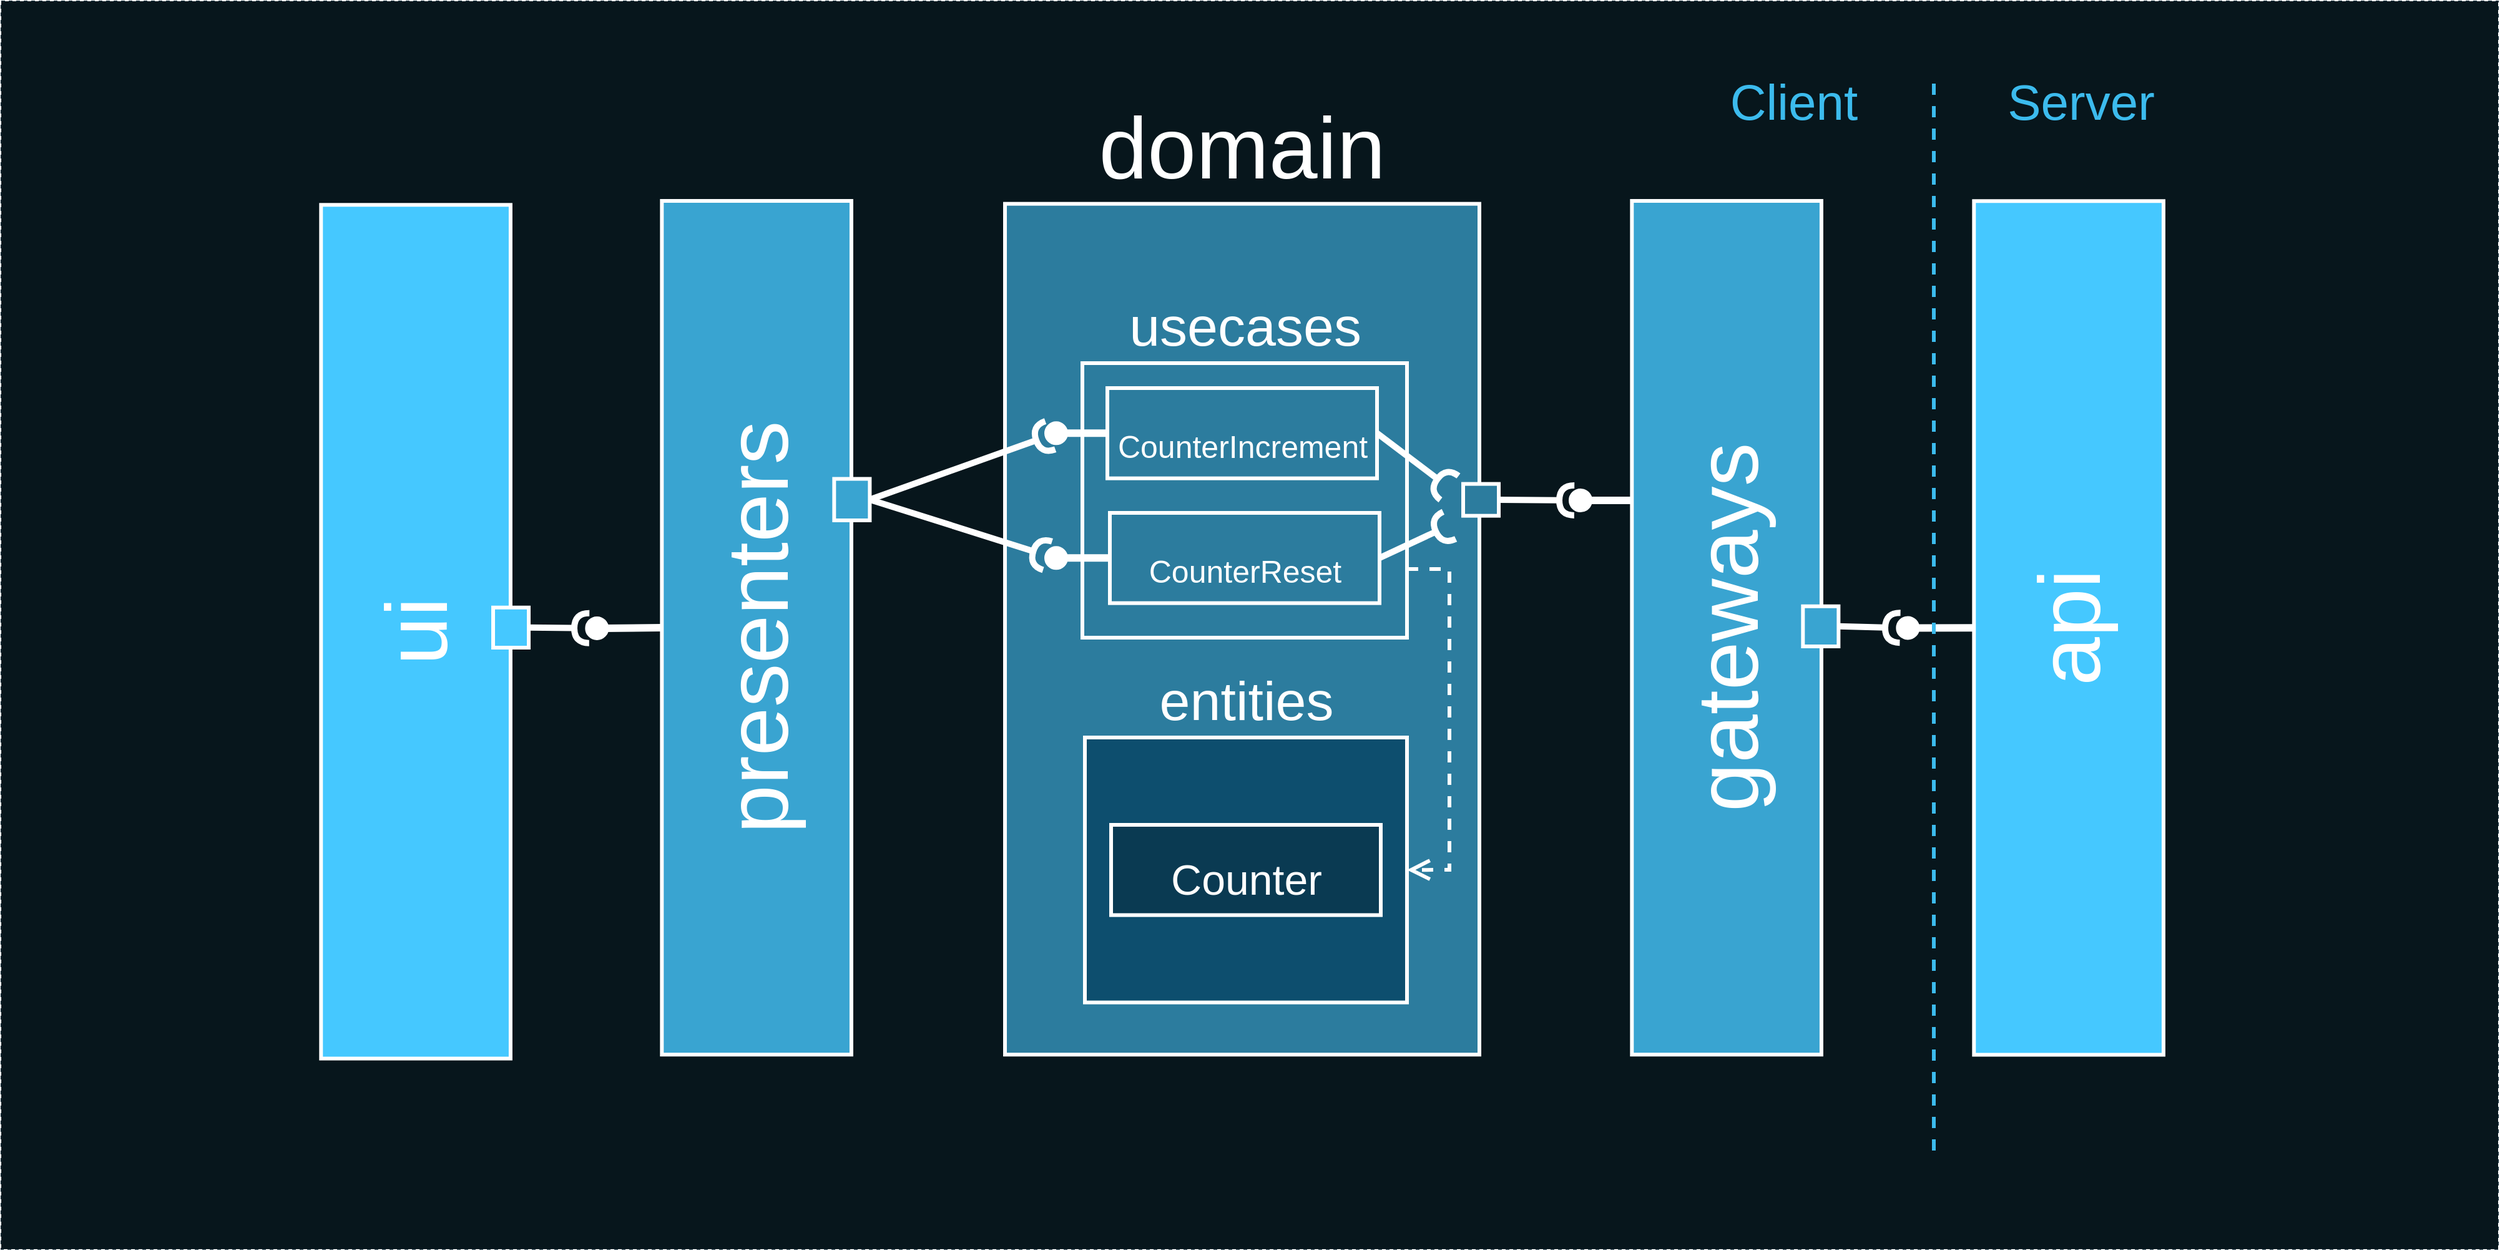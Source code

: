 <mxfile version="13.2.4" type="device"><diagram name="Page-1" id="b5b7bab2-c9e2-2cf4-8b2a-24fd1a2a6d21"><mxGraphModel dx="2467" dy="1639" grid="1" gridSize="10" guides="1" tooltips="1" connect="1" arrows="1" fold="1" page="1" pageScale="1" pageWidth="827" pageHeight="1169" background="#ffffff" math="0" shadow="0"><root><mxCell id="0"/><mxCell id="1" parent="0"/><mxCell id="crDRbli0xWPwZ9U8P9Jx-28" value="" style="rounded=0;whiteSpace=wrap;html=1;fillColor=#07161C;fontSize=30;fontColor=#FFFFFF;strokeColor=#0C242E;dashed=1;" parent="1" vertex="1"><mxGeometry x="-1460" y="-160" width="2000" height="1000" as="geometry"/></mxCell><mxCell id="-wIrnaybgbAGoviLxy_E-46" value="&lt;font style=&quot;font-size: 70px&quot;&gt;ui&lt;/font&gt;" style="html=1;dropTarget=0;strokeColor=#FFFFFF;strokeWidth=3;fillColor=#45C8FF;fontSize=70;fontColor=#FFFFFF;labelPosition=center;verticalLabelPosition=middle;align=center;verticalAlign=middle;rotation=-90;fontFamily=Helvetica;" parent="1" vertex="1"><mxGeometry x="-1470" y="269.32" width="684.12" height="151.81" as="geometry"/></mxCell><mxCell id="-wIrnaybgbAGoviLxy_E-2" value="" style="rounded=0;orthogonalLoop=1;jettySize=auto;html=1;endArrow=none;endFill=0;fontSize=40;fontColor=#FFFFFF;strokeColor=#FFFFFF;strokeWidth=6;exitX=0.5;exitY=0;exitDx=0;exitDy=0;" parent="1" source="-wIrnaybgbAGoviLxy_E-4" target="-wIrnaybgbAGoviLxy_E-3" edge="1"><mxGeometry relative="1" as="geometry"><mxPoint x="119.155" y="342.525" as="sourcePoint"/><mxPoint x="-357.84" y="233.31" as="targetPoint"/></mxGeometry></mxCell><mxCell id="-wIrnaybgbAGoviLxy_E-3" value="" style="ellipse;whiteSpace=wrap;html=1;fontFamily=Helvetica;fontSize=12;fontColor=#FFFFFF;align=center;strokeColor=#FFFFFF;fillColor=#ffffff;points=[];aspect=fixed;resizable=0;strokeWidth=9;" parent="1" vertex="1"><mxGeometry x="62.16" y="337.19" width="10" height="10" as="geometry"/></mxCell><mxCell id="-wIrnaybgbAGoviLxy_E-4" value="&lt;font style=&quot;font-size: 70px;&quot;&gt;api&lt;/font&gt;" style="html=1;dropTarget=0;strokeColor=#FFFFFF;strokeWidth=3;fillColor=#45C8FF;fontSize=70;fontColor=#FFFFFF;labelPosition=center;verticalLabelPosition=middle;align=center;verticalAlign=middle;rotation=-90;fontFamily=Helvetica;" parent="1" vertex="1"><mxGeometry x="-146" y="266.28" width="684.12" height="151.81" as="geometry"/></mxCell><mxCell id="-wIrnaybgbAGoviLxy_E-12" value="" style="rounded=0;orthogonalLoop=1;jettySize=auto;html=1;endArrow=halfCircle;endFill=0;endSize=6;strokeWidth=5;fontFamily=Helvetica;fontSize=70;fontColor=#3CBBED;strokeColor=#FFFFFF;exitX=1;exitY=0.5;exitDx=0;exitDy=0;" parent="1" source="-wIrnaybgbAGoviLxy_E-1" edge="1"><mxGeometry relative="1" as="geometry"><mxPoint x="-16.32" y="341.478" as="sourcePoint"/><mxPoint x="61" y="342.11" as="targetPoint"/></mxGeometry></mxCell><mxCell id="-wIrnaybgbAGoviLxy_E-13" value="" style="group" parent="1" vertex="1" connectable="0"><mxGeometry x="-153.845" y="-0.005" width="166.525" height="684.12" as="geometry"/></mxCell><mxCell id="6zHsUcergq1utXB0naxn-11" value="&lt;font style=&quot;font-size: 70px&quot;&gt;gateways&lt;br&gt;&lt;/font&gt;" style="html=1;dropTarget=0;strokeColor=#FFFFFF;strokeWidth=3;fillColor=#39A4D1;fontSize=70;fontColor=#FFFFFF;labelPosition=center;verticalLabelPosition=middle;align=center;verticalAlign=middle;rotation=-90;fontFamily=Helvetica;" parent="-wIrnaybgbAGoviLxy_E-13" vertex="1"><mxGeometry x="-266.155" y="266.155" width="684.12" height="151.81" as="geometry"/></mxCell><mxCell id="-wIrnaybgbAGoviLxy_E-1" value="" style="rounded=0;whiteSpace=wrap;html=1;fillColor=#39A4D1;strokeColor=#FFFFFF;strokeWidth=3;" parent="-wIrnaybgbAGoviLxy_E-13" vertex="1"><mxGeometry x="137.01" y="324.86" width="28.52" height="32.14" as="geometry"/></mxCell><mxCell id="-wIrnaybgbAGoviLxy_E-16" value="" style="rounded=0;orthogonalLoop=1;jettySize=auto;html=1;endArrow=none;endFill=0;fontSize=40;fontColor=#FFFFFF;strokeColor=#FFFFFF;strokeWidth=6;" parent="1" target="-wIrnaybgbAGoviLxy_E-17" edge="1"><mxGeometry relative="1" as="geometry"><mxPoint x="-154" y="240" as="sourcePoint"/><mxPoint x="-630.84" y="233.57" as="targetPoint"/></mxGeometry></mxCell><mxCell id="-wIrnaybgbAGoviLxy_E-17" value="" style="ellipse;whiteSpace=wrap;html=1;fontFamily=Helvetica;fontSize=12;fontColor=#FFFFFF;align=center;strokeColor=#FFFFFF;fillColor=#ffffff;points=[];aspect=fixed;resizable=0;strokeWidth=9;" parent="1" vertex="1"><mxGeometry x="-200.0" y="235" width="10" height="10" as="geometry"/></mxCell><mxCell id="-wIrnaybgbAGoviLxy_E-18" value="" style="rounded=0;orthogonalLoop=1;jettySize=auto;html=1;endArrow=halfCircle;endFill=0;endSize=6;strokeWidth=5;fontFamily=Helvetica;fontSize=70;fontColor=#3CBBED;strokeColor=#FFFFFF;exitX=1;exitY=0.5;exitDx=0;exitDy=0;" parent="1" source="-wIrnaybgbAGoviLxy_E-30" target="-wIrnaybgbAGoviLxy_E-17" edge="1"><mxGeometry relative="1" as="geometry"><mxPoint x="-263.48" y="348.205" as="sourcePoint"/><mxPoint x="-212" y="342.37" as="targetPoint"/></mxGeometry></mxCell><mxCell id="-wIrnaybgbAGoviLxy_E-32" value="" style="group;fontColor=#FFFFFF;fontSize=70;labelPosition=center;verticalLabelPosition=middle;align=center;verticalAlign=middle;" parent="1" vertex="1" connectable="0"><mxGeometry x="-656" y="2.32" width="490.12" height="681.8" as="geometry"/></mxCell><mxCell id="-wIrnaybgbAGoviLxy_E-29" value="domain" style="rounded=0;whiteSpace=wrap;html=1;strokeColor=#FFFFFF;strokeWidth=3;fillColor=#2C7C9E;fontFamily=Helvetica;fontSize=70;fontColor=#FFFFFF;labelPosition=center;verticalLabelPosition=top;align=center;verticalAlign=bottom;" parent="-wIrnaybgbAGoviLxy_E-32" vertex="1"><mxGeometry width="380" height="681.8" as="geometry"/></mxCell><mxCell id="-wIrnaybgbAGoviLxy_E-30" value="" style="rounded=0;whiteSpace=wrap;html=1;fillColor=#2C7C9E;strokeColor=#FFFFFF;strokeWidth=3;" parent="-wIrnaybgbAGoviLxy_E-32" vertex="1"><mxGeometry x="367" y="224.47" width="28.52" height="25.53" as="geometry"/></mxCell><mxCell id="-wIrnaybgbAGoviLxy_E-53" value="&lt;font style=&quot;font-size: 44px;&quot;&gt;usecases&lt;br style=&quot;font-size: 44px;&quot;&gt;&lt;/font&gt;" style="html=1;dropTarget=0;strokeColor=#FFFFFF;strokeWidth=3;fillColor=#2C7C9E;fontSize=44;fontColor=#FFFFFF;labelPosition=center;verticalLabelPosition=top;align=center;verticalAlign=bottom;rotation=0;fontFamily=Helvetica;" parent="-wIrnaybgbAGoviLxy_E-32" vertex="1"><mxGeometry x="62" y="127.68" width="260" height="220" as="geometry"/></mxCell><mxCell id="-wIrnaybgbAGoviLxy_E-54" value="" style="rounded=0;orthogonalLoop=1;jettySize=auto;html=1;endArrow=halfCircle;endFill=0;endSize=6;strokeWidth=5;fontFamily=Helvetica;fontSize=70;fontColor=#3CBBED;strokeColor=#FFFFFF;exitX=1;exitY=0.5;exitDx=0;exitDy=0;" parent="-wIrnaybgbAGoviLxy_E-32" source="bNdQq3_lf1ZgPN-oHowm-1" edge="1"><mxGeometry relative="1" as="geometry"><mxPoint x="322" y="340.68" as="sourcePoint"/><mxPoint x="356" y="227.68" as="targetPoint"/></mxGeometry></mxCell><mxCell id="-wIrnaybgbAGoviLxy_E-58" value="&lt;font style=&quot;font-size: 44px;&quot;&gt;entities&lt;/font&gt;" style="html=1;dropTarget=0;strokeColor=#FFFFFF;strokeWidth=3;fillColor=#0D4E6E;fontSize=44;fontColor=#FFFFFF;labelPosition=center;verticalLabelPosition=top;align=center;verticalAlign=bottom;rotation=0;fontFamily=Helvetica;" parent="-wIrnaybgbAGoviLxy_E-32" vertex="1"><mxGeometry x="64" y="427.68" width="258" height="212.32" as="geometry"/></mxCell><mxCell id="-wIrnaybgbAGoviLxy_E-37" value="" style="ellipse;whiteSpace=wrap;html=1;fontFamily=Helvetica;fontSize=12;fontColor=#FFFFFF;align=center;strokeColor=#FFFFFF;fillColor=#ffffff;points=[];aspect=fixed;resizable=0;strokeWidth=9;" parent="-wIrnaybgbAGoviLxy_E-32" vertex="1"><mxGeometry x="36" y="178.84" width="10" height="10" as="geometry"/></mxCell><mxCell id="-wIrnaybgbAGoviLxy_E-36" value="" style="rounded=0;orthogonalLoop=1;jettySize=auto;html=1;endArrow=none;endFill=0;fontSize=40;fontColor=#FFFFFF;strokeColor=#FFFFFF;strokeWidth=6;exitX=0;exitY=0.5;exitDx=0;exitDy=0;" parent="-wIrnaybgbAGoviLxy_E-32" source="bNdQq3_lf1ZgPN-oHowm-1" target="-wIrnaybgbAGoviLxy_E-37" edge="1"><mxGeometry relative="1" as="geometry"><mxPoint x="-51.845" y="320.205" as="sourcePoint"/><mxPoint x="-528.84" y="210.99" as="targetPoint"/></mxGeometry></mxCell><mxCell id="-wIrnaybgbAGoviLxy_E-60" value="" style="endArrow=open;endSize=12;dashed=1;html=1;strokeColor=#FFFFFF;strokeWidth=3;fontFamily=Helvetica;fontSize=43;fontColor=#FFFFFF;labelBackgroundColor=none;exitX=1;exitY=0.75;exitDx=0;exitDy=0;entryX=1;entryY=0.5;entryDx=0;entryDy=0;rounded=0;" parent="-wIrnaybgbAGoviLxy_E-32" source="-wIrnaybgbAGoviLxy_E-53" target="-wIrnaybgbAGoviLxy_E-58" edge="1"><mxGeometry width="160" relative="1" as="geometry"><mxPoint x="-694" y="497.68" as="sourcePoint"/><mxPoint x="-534" y="497.68" as="targetPoint"/><Array as="points"><mxPoint x="356" y="292.68"/><mxPoint x="356" y="533.68"/></Array></mxGeometry></mxCell><mxCell id="bNdQq3_lf1ZgPN-oHowm-1" value="&lt;font&gt;&lt;font style=&quot;font-size: 25px&quot;&gt;CounterIncrement&lt;/font&gt;&lt;br&gt;&lt;/font&gt;" style="html=1;dropTarget=0;strokeColor=#FFFFFF;strokeWidth=3;fillColor=#2C7C9E;fontSize=55;fontColor=#FFFFFF;labelPosition=center;verticalLabelPosition=middle;align=center;verticalAlign=middle;rotation=0;fontFamily=Helvetica;" parent="-wIrnaybgbAGoviLxy_E-32" vertex="1"><mxGeometry x="82" y="147.68" width="216" height="72.32" as="geometry"/></mxCell><mxCell id="bNdQq3_lf1ZgPN-oHowm-2" value="&lt;font&gt;&lt;font style=&quot;font-size: 25px&quot;&gt;CounterReset&lt;/font&gt;&lt;br&gt;&lt;/font&gt;" style="html=1;dropTarget=0;strokeColor=#FFFFFF;strokeWidth=3;fillColor=#2C7C9E;fontSize=55;fontColor=#FFFFFF;labelPosition=center;verticalLabelPosition=middle;align=center;verticalAlign=middle;rotation=0;fontFamily=Helvetica;" parent="-wIrnaybgbAGoviLxy_E-32" vertex="1"><mxGeometry x="84" y="247.68" width="216" height="72.32" as="geometry"/></mxCell><mxCell id="bNdQq3_lf1ZgPN-oHowm-5" value="" style="ellipse;whiteSpace=wrap;html=1;fontFamily=Helvetica;fontSize=12;fontColor=#FFFFFF;align=center;strokeColor=#FFFFFF;fillColor=#ffffff;points=[];aspect=fixed;resizable=0;strokeWidth=9;" parent="-wIrnaybgbAGoviLxy_E-32" vertex="1"><mxGeometry x="36" y="278.84" width="10" height="10" as="geometry"/></mxCell><mxCell id="bNdQq3_lf1ZgPN-oHowm-6" value="" style="rounded=0;orthogonalLoop=1;jettySize=auto;html=1;endArrow=none;endFill=0;fontSize=40;fontColor=#FFFFFF;strokeColor=#FFFFFF;strokeWidth=6;exitX=0;exitY=0.5;exitDx=0;exitDy=0;" parent="-wIrnaybgbAGoviLxy_E-32" source="bNdQq3_lf1ZgPN-oHowm-2" target="bNdQq3_lf1ZgPN-oHowm-5" edge="1"><mxGeometry relative="1" as="geometry"><mxPoint x="92" y="193.84" as="sourcePoint"/><mxPoint x="137.16" y="218.67" as="targetPoint"/></mxGeometry></mxCell><mxCell id="bNdQq3_lf1ZgPN-oHowm-8" value="&lt;font&gt;&lt;font style=&quot;font-size: 34px&quot;&gt;Counter&lt;/font&gt;&lt;br&gt;&lt;/font&gt;" style="html=1;dropTarget=0;strokeColor=#FFFFFF;strokeWidth=3;fillColor=#0A3A52;fontSize=55;fontColor=#FFFFFF;labelPosition=center;verticalLabelPosition=middle;align=center;verticalAlign=middle;rotation=0;fontFamily=Helvetica;" parent="-wIrnaybgbAGoviLxy_E-32" vertex="1"><mxGeometry x="85" y="497.68" width="216" height="72.32" as="geometry"/></mxCell><mxCell id="-wIrnaybgbAGoviLxy_E-38" value="" style="rounded=0;orthogonalLoop=1;jettySize=auto;html=1;endArrow=halfCircle;endFill=0;endSize=6;strokeWidth=5;fontFamily=Helvetica;fontSize=70;fontColor=#3CBBED;strokeColor=#FFFFFF;exitX=1;exitY=0.5;exitDx=0;exitDy=0;" parent="1" source="-wIrnaybgbAGoviLxy_E-41" target="-wIrnaybgbAGoviLxy_E-37" edge="1"><mxGeometry relative="1" as="geometry"><mxPoint x="-793.32" y="341.478" as="sourcePoint"/><mxPoint x="-710" y="300" as="targetPoint"/></mxGeometry></mxCell><mxCell id="-wIrnaybgbAGoviLxy_E-42" value="" style="rounded=0;orthogonalLoop=1;jettySize=auto;html=1;endArrow=none;endFill=0;fontSize=40;fontColor=#FFFFFF;strokeColor=#FFFFFF;strokeWidth=6;exitX=0.5;exitY=0;exitDx=0;exitDy=0;" parent="1" source="-wIrnaybgbAGoviLxy_E-40" target="-wIrnaybgbAGoviLxy_E-43" edge="1"><mxGeometry relative="1" as="geometry"><mxPoint x="-930.845" y="342.785" as="sourcePoint"/><mxPoint x="-1407.84" y="233.57" as="targetPoint"/></mxGeometry></mxCell><mxCell id="-wIrnaybgbAGoviLxy_E-43" value="" style="ellipse;whiteSpace=wrap;html=1;fontFamily=Helvetica;fontSize=12;fontColor=#FFFFFF;align=center;strokeColor=#FFFFFF;fillColor=#ffffff;points=[];aspect=fixed;resizable=0;strokeWidth=9;" parent="1" vertex="1"><mxGeometry x="-987.84" y="337.45" width="10" height="10" as="geometry"/></mxCell><mxCell id="-wIrnaybgbAGoviLxy_E-44" value="" style="rounded=0;orthogonalLoop=1;jettySize=auto;html=1;endArrow=halfCircle;endFill=0;endSize=6;strokeWidth=5;fontFamily=Helvetica;fontSize=70;fontColor=#3CBBED;strokeColor=#FFFFFF;exitX=1;exitY=0.5;exitDx=0;exitDy=0;" parent="1" source="-wIrnaybgbAGoviLxy_E-45" edge="1"><mxGeometry relative="1" as="geometry"><mxPoint x="-1040.48" y="348.205" as="sourcePoint"/><mxPoint x="-989.0" y="342.37" as="targetPoint"/></mxGeometry></mxCell><mxCell id="-wIrnaybgbAGoviLxy_E-45" value="" style="rounded=0;whiteSpace=wrap;html=1;fillColor=#45C8FF;strokeColor=#FFFFFF;strokeWidth=3;" parent="1" vertex="1"><mxGeometry x="-1066" y="325.85" width="28.52" height="32.15" as="geometry"/></mxCell><mxCell id="-wIrnaybgbAGoviLxy_E-47" value="" style="group" parent="1" vertex="1" connectable="0"><mxGeometry x="-930.845" y="-0.005" width="166.53" height="684.12" as="geometry"/></mxCell><mxCell id="-wIrnaybgbAGoviLxy_E-39" value="" style="group" parent="-wIrnaybgbAGoviLxy_E-47" vertex="1" connectable="0"><mxGeometry width="166.53" height="684.12" as="geometry"/></mxCell><mxCell id="-wIrnaybgbAGoviLxy_E-40" value="&lt;font style=&quot;font-size: 70px&quot;&gt;presenters&lt;br&gt;&lt;/font&gt;" style="html=1;dropTarget=0;strokeColor=#FFFFFF;strokeWidth=3;fillColor=#39A4D1;fontSize=70;fontColor=#FFFFFF;labelPosition=center;verticalLabelPosition=middle;align=center;verticalAlign=middle;rotation=-90;fontFamily=Helvetica;" parent="-wIrnaybgbAGoviLxy_E-39" vertex="1"><mxGeometry x="-266.155" y="266.155" width="684.12" height="151.81" as="geometry"/></mxCell><mxCell id="-wIrnaybgbAGoviLxy_E-41" value="" style="rounded=0;whiteSpace=wrap;html=1;fillColor=#39A4D1;strokeColor=#FFFFFF;strokeWidth=3;" parent="-wIrnaybgbAGoviLxy_E-39" vertex="1"><mxGeometry x="138.01" y="222.75" width="28.52" height="33.25" as="geometry"/></mxCell><mxCell id="-wIrnaybgbAGoviLxy_E-61" value="" style="endArrow=none;dashed=1;html=1;labelBackgroundColor=none;strokeColor=#3CBBED;strokeWidth=3;fontFamily=Helvetica;fontSize=43;fontColor=#FFFFFF;exitX=0.774;exitY=0.93;exitDx=0;exitDy=0;exitPerimeter=0;entryX=0.77;entryY=0.09;entryDx=0;entryDy=0;entryPerimeter=0;" parent="1" edge="1"><mxGeometry width="50" height="50" relative="1" as="geometry"><mxPoint x="88.0" y="761" as="sourcePoint"/><mxPoint x="88.0" y="-99" as="targetPoint"/></mxGeometry></mxCell><mxCell id="-wIrnaybgbAGoviLxy_E-63" value="Client" style="text;html=1;strokeColor=none;fillColor=none;align=center;verticalAlign=middle;whiteSpace=wrap;rounded=0;fontColor=#3CBBED;fontSize=40;" parent="1" vertex="1"><mxGeometry x="-130.0" y="-110" width="212" height="60" as="geometry"/></mxCell><mxCell id="-wIrnaybgbAGoviLxy_E-64" value="Server" style="text;html=1;strokeColor=none;fillColor=none;align=center;verticalAlign=middle;whiteSpace=wrap;rounded=0;fontColor=#3CBBED;fontSize=40;" parent="1" vertex="1"><mxGeometry x="100.0" y="-110" width="212" height="60" as="geometry"/></mxCell><mxCell id="bNdQq3_lf1ZgPN-oHowm-4" value="" style="rounded=0;orthogonalLoop=1;jettySize=auto;html=1;endArrow=halfCircle;endFill=0;endSize=6;strokeWidth=5;fontFamily=Helvetica;fontSize=70;fontColor=#3CBBED;strokeColor=#FFFFFF;exitX=1;exitY=0.5;exitDx=0;exitDy=0;" parent="1" source="bNdQq3_lf1ZgPN-oHowm-2" edge="1"><mxGeometry relative="1" as="geometry"><mxPoint x="-348" y="196.16" as="sourcePoint"/><mxPoint x="-300" y="260" as="targetPoint"/></mxGeometry></mxCell><mxCell id="bNdQq3_lf1ZgPN-oHowm-7" value="" style="rounded=0;orthogonalLoop=1;jettySize=auto;html=1;endArrow=halfCircle;endFill=0;endSize=6;strokeWidth=5;fontFamily=Helvetica;fontSize=70;fontColor=#3CBBED;strokeColor=#FFFFFF;exitX=1;exitY=0.5;exitDx=0;exitDy=0;entryX=-0.19;entryY=0.315;entryDx=0;entryDy=0;entryPerimeter=0;" parent="1" source="-wIrnaybgbAGoviLxy_E-41" target="bNdQq3_lf1ZgPN-oHowm-5" edge="1"><mxGeometry relative="1" as="geometry"><mxPoint x="-754.32" y="250.948" as="sourcePoint"/><mxPoint x="-609.702" y="197.859" as="targetPoint"/></mxGeometry></mxCell></root></mxGraphModel></diagram></mxfile>